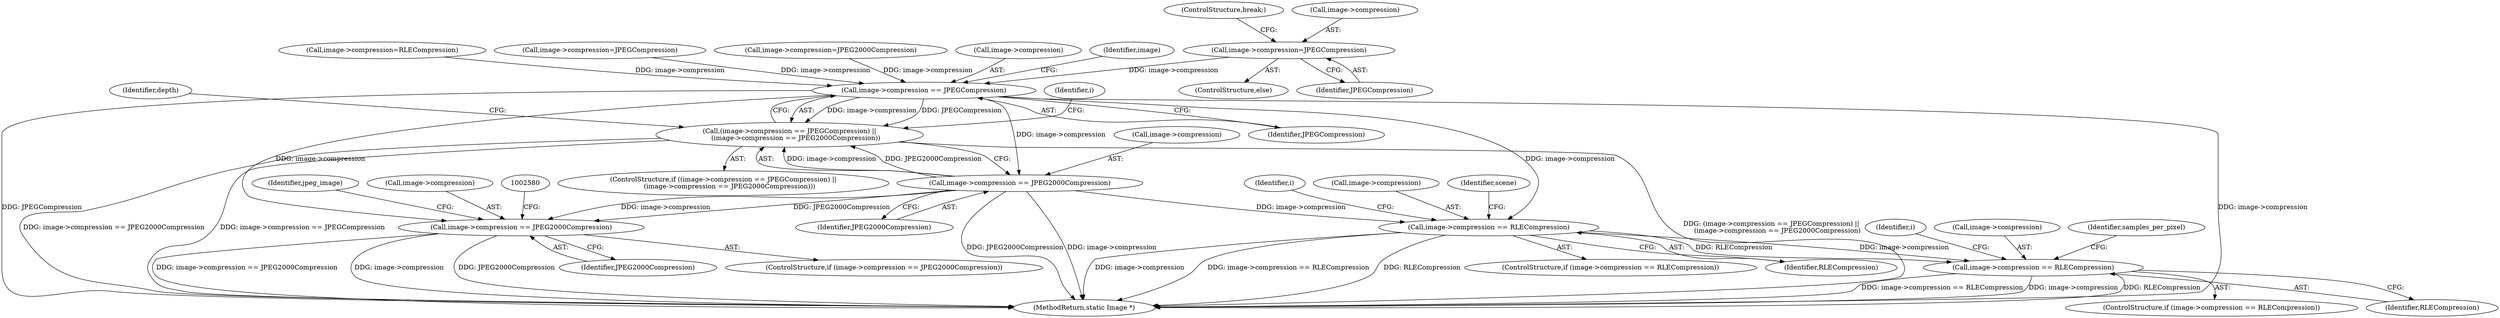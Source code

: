 digraph "0_ImageMagick_5511ef530576ed18fd636baa3bb4eda3d667665d@pointer" {
"1001334" [label="(Call,image->compression=JPEGCompression)"];
"1002298" [label="(Call,image->compression == JPEGCompression)"];
"1002297" [label="(Call,(image->compression == JPEGCompression) ||\n      (image->compression == JPEG2000Compression))"];
"1002303" [label="(Call,image->compression == JPEG2000Compression)"];
"1002574" [label="(Call,image->compression == JPEG2000Compression)"];
"1002709" [label="(Call,image->compression == RLECompression)"];
"1003172" [label="(Call,image->compression == RLECompression)"];
"1002305" [label="(Identifier,image)"];
"1001342" [label="(Call,image->compression=RLECompression)"];
"1001314" [label="(Call,image->compression=JPEGCompression)"];
"1003282" [label="(Identifier,samples_per_pixel)"];
"1002316" [label="(Identifier,i)"];
"1004644" [label="(MethodReturn,static Image *)"];
"1001333" [label="(ControlStructure,else)"];
"1002298" [label="(Call,image->compression == JPEGCompression)"];
"1002709" [label="(Call,image->compression == RLECompression)"];
"1002842" [label="(Identifier,scene)"];
"1002589" [label="(Identifier,jpeg_image)"];
"1002573" [label="(ControlStructure,if (image->compression == JPEG2000Compression))"];
"1002648" [label="(Identifier,depth)"];
"1002302" [label="(Identifier,JPEGCompression)"];
"1002708" [label="(ControlStructure,if (image->compression == RLECompression))"];
"1002719" [label="(Identifier,i)"];
"1003181" [label="(Identifier,i)"];
"1002307" [label="(Identifier,JPEG2000Compression)"];
"1002713" [label="(Identifier,RLECompression)"];
"1002296" [label="(ControlStructure,if ((image->compression == JPEGCompression) ||\n      (image->compression == JPEG2000Compression)))"];
"1002575" [label="(Call,image->compression)"];
"1002710" [label="(Call,image->compression)"];
"1002574" [label="(Call,image->compression == JPEG2000Compression)"];
"1001328" [label="(Call,image->compression=JPEG2000Compression)"];
"1003172" [label="(Call,image->compression == RLECompression)"];
"1002578" [label="(Identifier,JPEG2000Compression)"];
"1001334" [label="(Call,image->compression=JPEGCompression)"];
"1001339" [label="(ControlStructure,break;)"];
"1002297" [label="(Call,(image->compression == JPEGCompression) ||\n      (image->compression == JPEG2000Compression))"];
"1002304" [label="(Call,image->compression)"];
"1002299" [label="(Call,image->compression)"];
"1001335" [label="(Call,image->compression)"];
"1001338" [label="(Identifier,JPEGCompression)"];
"1003176" [label="(Identifier,RLECompression)"];
"1002303" [label="(Call,image->compression == JPEG2000Compression)"];
"1003173" [label="(Call,image->compression)"];
"1003171" [label="(ControlStructure,if (image->compression == RLECompression))"];
"1001334" -> "1001333"  [label="AST: "];
"1001334" -> "1001338"  [label="CFG: "];
"1001335" -> "1001334"  [label="AST: "];
"1001338" -> "1001334"  [label="AST: "];
"1001339" -> "1001334"  [label="CFG: "];
"1001334" -> "1002298"  [label="DDG: image->compression"];
"1002298" -> "1002297"  [label="AST: "];
"1002298" -> "1002302"  [label="CFG: "];
"1002299" -> "1002298"  [label="AST: "];
"1002302" -> "1002298"  [label="AST: "];
"1002305" -> "1002298"  [label="CFG: "];
"1002297" -> "1002298"  [label="CFG: "];
"1002298" -> "1004644"  [label="DDG: JPEGCompression"];
"1002298" -> "1004644"  [label="DDG: image->compression"];
"1002298" -> "1002297"  [label="DDG: image->compression"];
"1002298" -> "1002297"  [label="DDG: JPEGCompression"];
"1001328" -> "1002298"  [label="DDG: image->compression"];
"1001342" -> "1002298"  [label="DDG: image->compression"];
"1001314" -> "1002298"  [label="DDG: image->compression"];
"1002298" -> "1002303"  [label="DDG: image->compression"];
"1002298" -> "1002574"  [label="DDG: image->compression"];
"1002298" -> "1002709"  [label="DDG: image->compression"];
"1002297" -> "1002296"  [label="AST: "];
"1002297" -> "1002303"  [label="CFG: "];
"1002303" -> "1002297"  [label="AST: "];
"1002316" -> "1002297"  [label="CFG: "];
"1002648" -> "1002297"  [label="CFG: "];
"1002297" -> "1004644"  [label="DDG: image->compression == JPEGCompression"];
"1002297" -> "1004644"  [label="DDG: (image->compression == JPEGCompression) ||\n      (image->compression == JPEG2000Compression)"];
"1002297" -> "1004644"  [label="DDG: image->compression == JPEG2000Compression"];
"1002303" -> "1002297"  [label="DDG: image->compression"];
"1002303" -> "1002297"  [label="DDG: JPEG2000Compression"];
"1002303" -> "1002307"  [label="CFG: "];
"1002304" -> "1002303"  [label="AST: "];
"1002307" -> "1002303"  [label="AST: "];
"1002303" -> "1004644"  [label="DDG: JPEG2000Compression"];
"1002303" -> "1004644"  [label="DDG: image->compression"];
"1002303" -> "1002574"  [label="DDG: image->compression"];
"1002303" -> "1002574"  [label="DDG: JPEG2000Compression"];
"1002303" -> "1002709"  [label="DDG: image->compression"];
"1002574" -> "1002573"  [label="AST: "];
"1002574" -> "1002578"  [label="CFG: "];
"1002575" -> "1002574"  [label="AST: "];
"1002578" -> "1002574"  [label="AST: "];
"1002580" -> "1002574"  [label="CFG: "];
"1002589" -> "1002574"  [label="CFG: "];
"1002574" -> "1004644"  [label="DDG: image->compression == JPEG2000Compression"];
"1002574" -> "1004644"  [label="DDG: image->compression"];
"1002574" -> "1004644"  [label="DDG: JPEG2000Compression"];
"1002709" -> "1002708"  [label="AST: "];
"1002709" -> "1002713"  [label="CFG: "];
"1002710" -> "1002709"  [label="AST: "];
"1002713" -> "1002709"  [label="AST: "];
"1002719" -> "1002709"  [label="CFG: "];
"1002842" -> "1002709"  [label="CFG: "];
"1002709" -> "1004644"  [label="DDG: image->compression == RLECompression"];
"1002709" -> "1004644"  [label="DDG: RLECompression"];
"1002709" -> "1004644"  [label="DDG: image->compression"];
"1002709" -> "1003172"  [label="DDG: image->compression"];
"1002709" -> "1003172"  [label="DDG: RLECompression"];
"1003172" -> "1003171"  [label="AST: "];
"1003172" -> "1003176"  [label="CFG: "];
"1003173" -> "1003172"  [label="AST: "];
"1003176" -> "1003172"  [label="AST: "];
"1003181" -> "1003172"  [label="CFG: "];
"1003282" -> "1003172"  [label="CFG: "];
"1003172" -> "1004644"  [label="DDG: image->compression == RLECompression"];
"1003172" -> "1004644"  [label="DDG: image->compression"];
"1003172" -> "1004644"  [label="DDG: RLECompression"];
}
